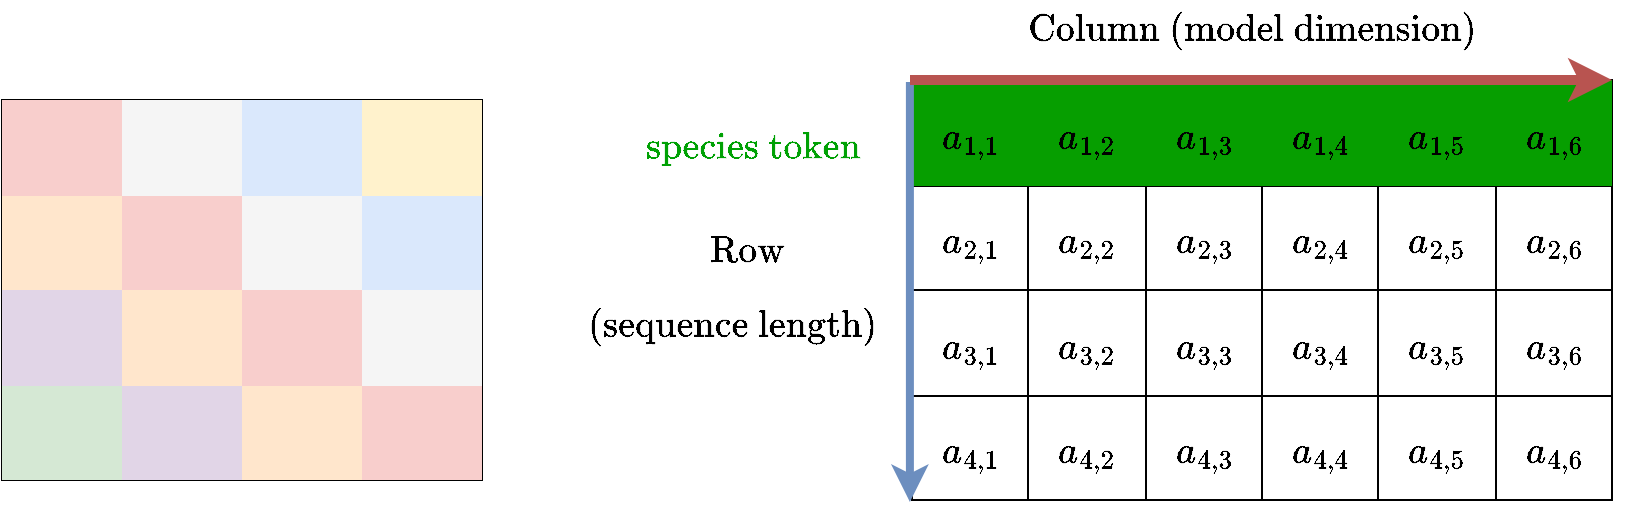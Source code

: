<mxfile version="24.4.0" type="github">
  <diagram name="Page-1" id="wGf5R7sx8XBUqBo0aK0b">
    <mxGraphModel dx="1793" dy="989" grid="1" gridSize="10" guides="1" tooltips="1" connect="1" arrows="1" fold="1" page="1" pageScale="1" pageWidth="850" pageHeight="1100" math="1" shadow="0">
      <root>
        <mxCell id="0" />
        <mxCell id="1" parent="0" />
        <mxCell id="F3wyyiee0PLoBlBI_Hny-25" value="" style="shape=table;startSize=0;container=1;collapsible=0;childLayout=tableLayout;rounded=1;fontSize=16;" parent="1" vertex="1">
          <mxGeometry x="1245" y="450" width="350" height="210" as="geometry" />
        </mxCell>
        <mxCell id="F3wyyiee0PLoBlBI_Hny-26" value="" style="shape=tableRow;horizontal=0;startSize=0;swimlaneHead=0;swimlaneBody=0;strokeColor=#d6b656;top=0;left=0;bottom=0;right=0;collapsible=0;dropTarget=0;fillColor=#069E00;points=[[0,0.5],[1,0.5]];portConstraint=eastwest;fontSize=17;" parent="F3wyyiee0PLoBlBI_Hny-25" vertex="1">
          <mxGeometry width="350" height="53" as="geometry" />
        </mxCell>
        <mxCell id="F3wyyiee0PLoBlBI_Hny-27" value="$$a_{1,1}$$" style="shape=partialRectangle;html=1;whiteSpace=wrap;connectable=0;strokeColor=inherit;overflow=hidden;fillColor=none;top=0;left=0;bottom=0;right=0;pointerEvents=1;fontSize=16;" parent="F3wyyiee0PLoBlBI_Hny-26" vertex="1">
          <mxGeometry width="58" height="53" as="geometry">
            <mxRectangle width="58" height="53" as="alternateBounds" />
          </mxGeometry>
        </mxCell>
        <mxCell id="F3wyyiee0PLoBlBI_Hny-28" value="$$a_{1,2}$$" style="shape=partialRectangle;html=1;whiteSpace=wrap;connectable=0;strokeColor=inherit;overflow=hidden;fillColor=none;top=0;left=0;bottom=0;right=0;pointerEvents=1;fontSize=16;" parent="F3wyyiee0PLoBlBI_Hny-26" vertex="1">
          <mxGeometry x="58" width="59" height="53" as="geometry">
            <mxRectangle width="59" height="53" as="alternateBounds" />
          </mxGeometry>
        </mxCell>
        <mxCell id="F3wyyiee0PLoBlBI_Hny-29" value="$$a_{1,3}$$" style="shape=partialRectangle;html=1;whiteSpace=wrap;connectable=0;strokeColor=inherit;overflow=hidden;fillColor=none;top=0;left=0;bottom=0;right=0;pointerEvents=1;fontSize=16;" parent="F3wyyiee0PLoBlBI_Hny-26" vertex="1">
          <mxGeometry x="117" width="58" height="53" as="geometry">
            <mxRectangle width="58" height="53" as="alternateBounds" />
          </mxGeometry>
        </mxCell>
        <mxCell id="F3wyyiee0PLoBlBI_Hny-30" value="$$a_{1,4}$$" style="shape=partialRectangle;html=1;whiteSpace=wrap;connectable=0;strokeColor=inherit;overflow=hidden;fillColor=none;top=0;left=0;bottom=0;right=0;pointerEvents=1;fontSize=16;" parent="F3wyyiee0PLoBlBI_Hny-26" vertex="1">
          <mxGeometry x="175" width="58" height="53" as="geometry">
            <mxRectangle width="58" height="53" as="alternateBounds" />
          </mxGeometry>
        </mxCell>
        <mxCell id="F3wyyiee0PLoBlBI_Hny-31" value="$$a_{1,5}$$" style="shape=partialRectangle;html=1;whiteSpace=wrap;connectable=0;strokeColor=inherit;overflow=hidden;fillColor=none;top=0;left=0;bottom=0;right=0;pointerEvents=1;fontSize=16;" parent="F3wyyiee0PLoBlBI_Hny-26" vertex="1">
          <mxGeometry x="233" width="59" height="53" as="geometry">
            <mxRectangle width="59" height="53" as="alternateBounds" />
          </mxGeometry>
        </mxCell>
        <mxCell id="F3wyyiee0PLoBlBI_Hny-32" value="$$a_{1,6}$$" style="shape=partialRectangle;html=1;whiteSpace=wrap;connectable=0;strokeColor=inherit;overflow=hidden;fillColor=none;top=0;left=0;bottom=0;right=0;pointerEvents=1;fontSize=16;" parent="F3wyyiee0PLoBlBI_Hny-26" vertex="1">
          <mxGeometry x="292" width="58" height="53" as="geometry">
            <mxRectangle width="58" height="53" as="alternateBounds" />
          </mxGeometry>
        </mxCell>
        <mxCell id="F3wyyiee0PLoBlBI_Hny-33" value="" style="shape=tableRow;horizontal=0;startSize=0;swimlaneHead=0;swimlaneBody=0;strokeColor=inherit;top=0;left=0;bottom=0;right=0;collapsible=0;dropTarget=0;fillColor=none;points=[[0,0.5],[1,0.5]];portConstraint=eastwest;" parent="F3wyyiee0PLoBlBI_Hny-25" vertex="1">
          <mxGeometry y="53" width="350" height="52" as="geometry" />
        </mxCell>
        <mxCell id="F3wyyiee0PLoBlBI_Hny-34" value="$$a_{2,1}$$" style="shape=partialRectangle;html=1;whiteSpace=wrap;connectable=0;strokeColor=inherit;overflow=hidden;fillColor=none;top=0;left=0;bottom=0;right=0;pointerEvents=1;fontSize=16;" parent="F3wyyiee0PLoBlBI_Hny-33" vertex="1">
          <mxGeometry width="58" height="52" as="geometry">
            <mxRectangle width="58" height="52" as="alternateBounds" />
          </mxGeometry>
        </mxCell>
        <mxCell id="F3wyyiee0PLoBlBI_Hny-35" value="$$a_{2,2}$$" style="shape=partialRectangle;html=1;whiteSpace=wrap;connectable=0;strokeColor=inherit;overflow=hidden;fillColor=none;top=0;left=0;bottom=0;right=0;pointerEvents=1;fontSize=16;" parent="F3wyyiee0PLoBlBI_Hny-33" vertex="1">
          <mxGeometry x="58" width="59" height="52" as="geometry">
            <mxRectangle width="59" height="52" as="alternateBounds" />
          </mxGeometry>
        </mxCell>
        <mxCell id="F3wyyiee0PLoBlBI_Hny-36" value="$$a_{2,3}$$" style="shape=partialRectangle;html=1;whiteSpace=wrap;connectable=0;strokeColor=inherit;overflow=hidden;fillColor=none;top=0;left=0;bottom=0;right=0;pointerEvents=1;fontSize=16;" parent="F3wyyiee0PLoBlBI_Hny-33" vertex="1">
          <mxGeometry x="117" width="58" height="52" as="geometry">
            <mxRectangle width="58" height="52" as="alternateBounds" />
          </mxGeometry>
        </mxCell>
        <mxCell id="F3wyyiee0PLoBlBI_Hny-37" value="$$a_{2,4}$$" style="shape=partialRectangle;html=1;whiteSpace=wrap;connectable=0;strokeColor=inherit;overflow=hidden;fillColor=none;top=0;left=0;bottom=0;right=0;pointerEvents=1;fontSize=16;" parent="F3wyyiee0PLoBlBI_Hny-33" vertex="1">
          <mxGeometry x="175" width="58" height="52" as="geometry">
            <mxRectangle width="58" height="52" as="alternateBounds" />
          </mxGeometry>
        </mxCell>
        <mxCell id="F3wyyiee0PLoBlBI_Hny-38" value="$$a_{2,5}$$" style="shape=partialRectangle;html=1;whiteSpace=wrap;connectable=0;strokeColor=inherit;overflow=hidden;fillColor=none;top=0;left=0;bottom=0;right=0;pointerEvents=1;fontSize=16;" parent="F3wyyiee0PLoBlBI_Hny-33" vertex="1">
          <mxGeometry x="233" width="59" height="52" as="geometry">
            <mxRectangle width="59" height="52" as="alternateBounds" />
          </mxGeometry>
        </mxCell>
        <mxCell id="F3wyyiee0PLoBlBI_Hny-39" value="$$a_{2,6}$$" style="shape=partialRectangle;html=1;whiteSpace=wrap;connectable=0;strokeColor=inherit;overflow=hidden;fillColor=none;top=0;left=0;bottom=0;right=0;pointerEvents=1;fontSize=16;" parent="F3wyyiee0PLoBlBI_Hny-33" vertex="1">
          <mxGeometry x="292" width="58" height="52" as="geometry">
            <mxRectangle width="58" height="52" as="alternateBounds" />
          </mxGeometry>
        </mxCell>
        <mxCell id="F3wyyiee0PLoBlBI_Hny-40" value="" style="shape=tableRow;horizontal=0;startSize=0;swimlaneHead=0;swimlaneBody=0;strokeColor=inherit;top=0;left=0;bottom=0;right=0;collapsible=0;dropTarget=0;fillColor=none;points=[[0,0.5],[1,0.5]];portConstraint=eastwest;" parent="F3wyyiee0PLoBlBI_Hny-25" vertex="1">
          <mxGeometry y="105" width="350" height="53" as="geometry" />
        </mxCell>
        <mxCell id="F3wyyiee0PLoBlBI_Hny-41" value="$$a_{3,1}$$" style="shape=partialRectangle;html=1;whiteSpace=wrap;connectable=0;strokeColor=inherit;overflow=hidden;fillColor=none;top=0;left=0;bottom=0;right=0;pointerEvents=1;fontSize=16;" parent="F3wyyiee0PLoBlBI_Hny-40" vertex="1">
          <mxGeometry width="58" height="53" as="geometry">
            <mxRectangle width="58" height="53" as="alternateBounds" />
          </mxGeometry>
        </mxCell>
        <mxCell id="F3wyyiee0PLoBlBI_Hny-42" value="$$a_{3,2}$$" style="shape=partialRectangle;html=1;whiteSpace=wrap;connectable=0;strokeColor=inherit;overflow=hidden;fillColor=none;top=0;left=0;bottom=0;right=0;pointerEvents=1;fontSize=16;" parent="F3wyyiee0PLoBlBI_Hny-40" vertex="1">
          <mxGeometry x="58" width="59" height="53" as="geometry">
            <mxRectangle width="59" height="53" as="alternateBounds" />
          </mxGeometry>
        </mxCell>
        <mxCell id="F3wyyiee0PLoBlBI_Hny-43" value="$$a_{3,3}$$" style="shape=partialRectangle;html=1;whiteSpace=wrap;connectable=0;strokeColor=inherit;overflow=hidden;fillColor=none;top=0;left=0;bottom=0;right=0;pointerEvents=1;fontSize=16;" parent="F3wyyiee0PLoBlBI_Hny-40" vertex="1">
          <mxGeometry x="117" width="58" height="53" as="geometry">
            <mxRectangle width="58" height="53" as="alternateBounds" />
          </mxGeometry>
        </mxCell>
        <mxCell id="F3wyyiee0PLoBlBI_Hny-44" value="$$a_{3,4}$$" style="shape=partialRectangle;html=1;whiteSpace=wrap;connectable=0;strokeColor=inherit;overflow=hidden;fillColor=none;top=0;left=0;bottom=0;right=0;pointerEvents=1;fontSize=16;" parent="F3wyyiee0PLoBlBI_Hny-40" vertex="1">
          <mxGeometry x="175" width="58" height="53" as="geometry">
            <mxRectangle width="58" height="53" as="alternateBounds" />
          </mxGeometry>
        </mxCell>
        <mxCell id="F3wyyiee0PLoBlBI_Hny-45" value="$$a_{3,5}$$" style="shape=partialRectangle;html=1;whiteSpace=wrap;connectable=0;strokeColor=inherit;overflow=hidden;fillColor=none;top=0;left=0;bottom=0;right=0;pointerEvents=1;fontSize=16;" parent="F3wyyiee0PLoBlBI_Hny-40" vertex="1">
          <mxGeometry x="233" width="59" height="53" as="geometry">
            <mxRectangle width="59" height="53" as="alternateBounds" />
          </mxGeometry>
        </mxCell>
        <mxCell id="F3wyyiee0PLoBlBI_Hny-46" value="$$a_{3,6}$$" style="shape=partialRectangle;html=1;whiteSpace=wrap;connectable=0;strokeColor=inherit;overflow=hidden;fillColor=none;top=0;left=0;bottom=0;right=0;pointerEvents=1;fontSize=16;" parent="F3wyyiee0PLoBlBI_Hny-40" vertex="1">
          <mxGeometry x="292" width="58" height="53" as="geometry">
            <mxRectangle width="58" height="53" as="alternateBounds" />
          </mxGeometry>
        </mxCell>
        <mxCell id="F3wyyiee0PLoBlBI_Hny-47" value="" style="shape=tableRow;horizontal=0;startSize=0;swimlaneHead=0;swimlaneBody=0;strokeColor=inherit;top=0;left=0;bottom=0;right=0;collapsible=0;dropTarget=0;fillColor=none;points=[[0,0.5],[1,0.5]];portConstraint=eastwest;" parent="F3wyyiee0PLoBlBI_Hny-25" vertex="1">
          <mxGeometry y="158" width="350" height="52" as="geometry" />
        </mxCell>
        <mxCell id="F3wyyiee0PLoBlBI_Hny-48" value="$$a_{4,1}$$" style="shape=partialRectangle;html=1;whiteSpace=wrap;connectable=0;strokeColor=inherit;overflow=hidden;fillColor=none;top=0;left=0;bottom=0;right=0;pointerEvents=1;fontSize=16;" parent="F3wyyiee0PLoBlBI_Hny-47" vertex="1">
          <mxGeometry width="58" height="52" as="geometry">
            <mxRectangle width="58" height="52" as="alternateBounds" />
          </mxGeometry>
        </mxCell>
        <mxCell id="F3wyyiee0PLoBlBI_Hny-49" value="$$a_{4,2}$$" style="shape=partialRectangle;html=1;whiteSpace=wrap;connectable=0;strokeColor=inherit;overflow=hidden;fillColor=none;top=0;left=0;bottom=0;right=0;pointerEvents=1;fontSize=16;" parent="F3wyyiee0PLoBlBI_Hny-47" vertex="1">
          <mxGeometry x="58" width="59" height="52" as="geometry">
            <mxRectangle width="59" height="52" as="alternateBounds" />
          </mxGeometry>
        </mxCell>
        <mxCell id="F3wyyiee0PLoBlBI_Hny-50" value="$$a_{4,3}$$" style="shape=partialRectangle;html=1;whiteSpace=wrap;connectable=0;strokeColor=inherit;overflow=hidden;fillColor=none;top=0;left=0;bottom=0;right=0;pointerEvents=1;fontSize=16;" parent="F3wyyiee0PLoBlBI_Hny-47" vertex="1">
          <mxGeometry x="117" width="58" height="52" as="geometry">
            <mxRectangle width="58" height="52" as="alternateBounds" />
          </mxGeometry>
        </mxCell>
        <mxCell id="F3wyyiee0PLoBlBI_Hny-51" value="$$a_{4,4}$$" style="shape=partialRectangle;html=1;whiteSpace=wrap;connectable=0;strokeColor=inherit;overflow=hidden;fillColor=none;top=0;left=0;bottom=0;right=0;pointerEvents=1;fontSize=16;" parent="F3wyyiee0PLoBlBI_Hny-47" vertex="1">
          <mxGeometry x="175" width="58" height="52" as="geometry">
            <mxRectangle width="58" height="52" as="alternateBounds" />
          </mxGeometry>
        </mxCell>
        <mxCell id="F3wyyiee0PLoBlBI_Hny-52" value="$$a_{4,5}$$" style="shape=partialRectangle;html=1;whiteSpace=wrap;connectable=0;strokeColor=inherit;overflow=hidden;fillColor=none;top=0;left=0;bottom=0;right=0;pointerEvents=1;fontSize=16;" parent="F3wyyiee0PLoBlBI_Hny-47" vertex="1">
          <mxGeometry x="233" width="59" height="52" as="geometry">
            <mxRectangle width="59" height="52" as="alternateBounds" />
          </mxGeometry>
        </mxCell>
        <mxCell id="F3wyyiee0PLoBlBI_Hny-53" value="$$a_{4,6}$$" style="shape=partialRectangle;html=1;whiteSpace=wrap;connectable=0;strokeColor=inherit;overflow=hidden;fillColor=none;top=0;left=0;bottom=0;right=0;pointerEvents=1;fontSize=16;" parent="F3wyyiee0PLoBlBI_Hny-47" vertex="1">
          <mxGeometry x="292" width="58" height="52" as="geometry">
            <mxRectangle width="58" height="52" as="alternateBounds" />
          </mxGeometry>
        </mxCell>
        <mxCell id="1sqNqoG4s8r2B1xqitDS-2" value="" style="endArrow=classic;html=1;rounded=0;exitX=-0.003;exitY=0.019;exitDx=0;exitDy=0;exitPerimeter=0;entryX=-0.003;entryY=1.019;entryDx=0;entryDy=0;entryPerimeter=0;fillColor=#dae8fc;strokeColor=#6c8ebf;strokeWidth=4;" parent="F3wyyiee0PLoBlBI_Hny-25" source="F3wyyiee0PLoBlBI_Hny-26" target="F3wyyiee0PLoBlBI_Hny-47" edge="1">
          <mxGeometry width="50" height="50" relative="1" as="geometry">
            <mxPoint x="10" y="70" as="sourcePoint" />
            <mxPoint x="60" y="20" as="targetPoint" />
          </mxGeometry>
        </mxCell>
        <mxCell id="1sqNqoG4s8r2B1xqitDS-3" value="" style="endArrow=classic;html=1;rounded=0;strokeWidth=5;fillColor=#f8cecc;strokeColor=#b85450;" parent="F3wyyiee0PLoBlBI_Hny-25" edge="1">
          <mxGeometry width="50" height="50" relative="1" as="geometry">
            <mxPoint x="-1" as="sourcePoint" />
            <mxPoint x="350" as="targetPoint" />
          </mxGeometry>
        </mxCell>
        <mxCell id="1sqNqoG4s8r2B1xqitDS-4" value="$$\text{Column (model dimension)} $$" style="text;html=1;align=center;verticalAlign=middle;resizable=0;points=[];autosize=1;strokeColor=none;fillColor=none;fontSize=16;" parent="1" vertex="1">
          <mxGeometry x="1270" y="410" width="290" height="30" as="geometry" />
        </mxCell>
        <mxCell id="1sqNqoG4s8r2B1xqitDS-6" value="$$\text{Row }$$" style="text;html=1;align=center;verticalAlign=middle;resizable=0;points=[];autosize=1;strokeColor=none;fillColor=none;fontSize=16;" parent="1" vertex="1">
          <mxGeometry x="1095" y="520" width="140" height="30" as="geometry" />
        </mxCell>
        <mxCell id="1sqNqoG4s8r2B1xqitDS-12" value="&lt;div style=&quot;font-size: 16px;&quot;&gt;$$\text{(sequence length)}$$&lt;/div&gt;" style="text;html=1;align=center;verticalAlign=middle;resizable=0;points=[];autosize=1;strokeColor=none;fillColor=none;fontSize=16;" parent="1" vertex="1">
          <mxGeometry x="1040" y="558" width="230" height="30" as="geometry" />
        </mxCell>
        <mxCell id="zw45EAOEBZMLgNeasYMU-1" value="&lt;font&gt;&lt;span style=&quot;background-color: rgb(248, 228, 92);&quot;&gt;$$\text{species token} $$&lt;/span&gt;&lt;/font&gt;" style="text;html=1;align=center;verticalAlign=middle;resizable=0;points=[];autosize=1;strokeColor=none;fillColor=none;fontSize=16;fontColor=#00A105;" vertex="1" parent="1">
          <mxGeometry x="1065" y="468" width="200" height="30" as="geometry" />
        </mxCell>
        <mxCell id="zw45EAOEBZMLgNeasYMU-108" value="" style="shape=table;startSize=0;container=1;collapsible=0;childLayout=tableLayout;" vertex="1" parent="1">
          <mxGeometry x="790" y="460" width="240" height="190" as="geometry" />
        </mxCell>
        <mxCell id="zw45EAOEBZMLgNeasYMU-109" value="" style="shape=tableRow;horizontal=0;startSize=0;swimlaneHead=0;swimlaneBody=0;strokeColor=inherit;top=0;left=0;bottom=0;right=0;collapsible=0;dropTarget=0;fillColor=none;points=[[0,0.5],[1,0.5]];portConstraint=eastwest;" vertex="1" parent="zw45EAOEBZMLgNeasYMU-108">
          <mxGeometry width="240" height="48" as="geometry" />
        </mxCell>
        <mxCell id="zw45EAOEBZMLgNeasYMU-110" value="" style="shape=partialRectangle;html=1;whiteSpace=wrap;connectable=0;strokeColor=#b85450;overflow=hidden;fillColor=#f8cecc;top=0;left=0;bottom=0;right=0;pointerEvents=1;" vertex="1" parent="zw45EAOEBZMLgNeasYMU-109">
          <mxGeometry width="60" height="48" as="geometry">
            <mxRectangle width="60" height="48" as="alternateBounds" />
          </mxGeometry>
        </mxCell>
        <mxCell id="zw45EAOEBZMLgNeasYMU-111" value="" style="shape=partialRectangle;html=1;whiteSpace=wrap;connectable=0;strokeColor=#666666;overflow=hidden;fillColor=#f5f5f5;top=0;left=0;bottom=0;right=0;pointerEvents=1;fontColor=#333333;" vertex="1" parent="zw45EAOEBZMLgNeasYMU-109">
          <mxGeometry x="60" width="60" height="48" as="geometry">
            <mxRectangle width="60" height="48" as="alternateBounds" />
          </mxGeometry>
        </mxCell>
        <mxCell id="zw45EAOEBZMLgNeasYMU-112" value="" style="shape=partialRectangle;html=1;whiteSpace=wrap;connectable=0;strokeColor=#6c8ebf;overflow=hidden;fillColor=#dae8fc;top=0;left=0;bottom=0;right=0;pointerEvents=1;" vertex="1" parent="zw45EAOEBZMLgNeasYMU-109">
          <mxGeometry x="120" width="60" height="48" as="geometry">
            <mxRectangle width="60" height="48" as="alternateBounds" />
          </mxGeometry>
        </mxCell>
        <mxCell id="zw45EAOEBZMLgNeasYMU-113" value="" style="shape=partialRectangle;html=1;whiteSpace=wrap;connectable=0;strokeColor=#d6b656;overflow=hidden;fillColor=#fff2cc;top=0;left=0;bottom=0;right=0;pointerEvents=1;" vertex="1" parent="zw45EAOEBZMLgNeasYMU-109">
          <mxGeometry x="180" width="60" height="48" as="geometry">
            <mxRectangle width="60" height="48" as="alternateBounds" />
          </mxGeometry>
        </mxCell>
        <mxCell id="zw45EAOEBZMLgNeasYMU-114" value="" style="shape=tableRow;horizontal=0;startSize=0;swimlaneHead=0;swimlaneBody=0;strokeColor=inherit;top=0;left=0;bottom=0;right=0;collapsible=0;dropTarget=0;fillColor=none;points=[[0,0.5],[1,0.5]];portConstraint=eastwest;" vertex="1" parent="zw45EAOEBZMLgNeasYMU-108">
          <mxGeometry y="48" width="240" height="47" as="geometry" />
        </mxCell>
        <mxCell id="zw45EAOEBZMLgNeasYMU-115" value="" style="shape=partialRectangle;html=1;whiteSpace=wrap;connectable=0;strokeColor=#d79b00;overflow=hidden;fillColor=#ffe6cc;top=0;left=0;bottom=0;right=0;pointerEvents=1;" vertex="1" parent="zw45EAOEBZMLgNeasYMU-114">
          <mxGeometry width="60" height="47" as="geometry">
            <mxRectangle width="60" height="47" as="alternateBounds" />
          </mxGeometry>
        </mxCell>
        <mxCell id="zw45EAOEBZMLgNeasYMU-116" value="" style="shape=partialRectangle;html=1;whiteSpace=wrap;connectable=0;strokeColor=#b85450;overflow=hidden;fillColor=#f8cecc;top=0;left=0;bottom=0;right=0;pointerEvents=1;" vertex="1" parent="zw45EAOEBZMLgNeasYMU-114">
          <mxGeometry x="60" width="60" height="47" as="geometry">
            <mxRectangle width="60" height="47" as="alternateBounds" />
          </mxGeometry>
        </mxCell>
        <mxCell id="zw45EAOEBZMLgNeasYMU-117" value="" style="shape=partialRectangle;html=1;whiteSpace=wrap;connectable=0;strokeColor=#666666;overflow=hidden;fillColor=#f5f5f5;top=0;left=0;bottom=0;right=0;pointerEvents=1;fontColor=#333333;" vertex="1" parent="zw45EAOEBZMLgNeasYMU-114">
          <mxGeometry x="120" width="60" height="47" as="geometry">
            <mxRectangle width="60" height="47" as="alternateBounds" />
          </mxGeometry>
        </mxCell>
        <mxCell id="zw45EAOEBZMLgNeasYMU-118" value="" style="shape=partialRectangle;html=1;whiteSpace=wrap;connectable=0;strokeColor=#6c8ebf;overflow=hidden;fillColor=#dae8fc;top=0;left=0;bottom=0;right=0;pointerEvents=1;" vertex="1" parent="zw45EAOEBZMLgNeasYMU-114">
          <mxGeometry x="180" width="60" height="47" as="geometry">
            <mxRectangle width="60" height="47" as="alternateBounds" />
          </mxGeometry>
        </mxCell>
        <mxCell id="zw45EAOEBZMLgNeasYMU-119" value="" style="shape=tableRow;horizontal=0;startSize=0;swimlaneHead=0;swimlaneBody=0;strokeColor=inherit;top=0;left=0;bottom=0;right=0;collapsible=0;dropTarget=0;fillColor=none;points=[[0,0.5],[1,0.5]];portConstraint=eastwest;" vertex="1" parent="zw45EAOEBZMLgNeasYMU-108">
          <mxGeometry y="95" width="240" height="48" as="geometry" />
        </mxCell>
        <mxCell id="zw45EAOEBZMLgNeasYMU-120" value="" style="shape=partialRectangle;html=1;whiteSpace=wrap;connectable=0;strokeColor=#9673a6;overflow=hidden;fillColor=#e1d5e7;top=0;left=0;bottom=0;right=0;pointerEvents=1;" vertex="1" parent="zw45EAOEBZMLgNeasYMU-119">
          <mxGeometry width="60" height="48" as="geometry">
            <mxRectangle width="60" height="48" as="alternateBounds" />
          </mxGeometry>
        </mxCell>
        <mxCell id="zw45EAOEBZMLgNeasYMU-121" value="" style="shape=partialRectangle;html=1;whiteSpace=wrap;connectable=0;strokeColor=#d79b00;overflow=hidden;fillColor=#ffe6cc;top=0;left=0;bottom=0;right=0;pointerEvents=1;" vertex="1" parent="zw45EAOEBZMLgNeasYMU-119">
          <mxGeometry x="60" width="60" height="48" as="geometry">
            <mxRectangle width="60" height="48" as="alternateBounds" />
          </mxGeometry>
        </mxCell>
        <mxCell id="zw45EAOEBZMLgNeasYMU-122" value="" style="shape=partialRectangle;html=1;whiteSpace=wrap;connectable=0;strokeColor=#b85450;overflow=hidden;fillColor=#f8cecc;top=0;left=0;bottom=0;right=0;pointerEvents=1;" vertex="1" parent="zw45EAOEBZMLgNeasYMU-119">
          <mxGeometry x="120" width="60" height="48" as="geometry">
            <mxRectangle width="60" height="48" as="alternateBounds" />
          </mxGeometry>
        </mxCell>
        <mxCell id="zw45EAOEBZMLgNeasYMU-123" value="" style="shape=partialRectangle;html=1;whiteSpace=wrap;connectable=0;strokeColor=#666666;overflow=hidden;fillColor=#f5f5f5;top=0;left=0;bottom=0;right=0;pointerEvents=1;fontColor=#333333;" vertex="1" parent="zw45EAOEBZMLgNeasYMU-119">
          <mxGeometry x="180" width="60" height="48" as="geometry">
            <mxRectangle width="60" height="48" as="alternateBounds" />
          </mxGeometry>
        </mxCell>
        <mxCell id="zw45EAOEBZMLgNeasYMU-124" value="" style="shape=tableRow;horizontal=0;startSize=0;swimlaneHead=0;swimlaneBody=0;strokeColor=inherit;top=0;left=0;bottom=0;right=0;collapsible=0;dropTarget=0;fillColor=none;points=[[0,0.5],[1,0.5]];portConstraint=eastwest;" vertex="1" parent="zw45EAOEBZMLgNeasYMU-108">
          <mxGeometry y="143" width="240" height="47" as="geometry" />
        </mxCell>
        <mxCell id="zw45EAOEBZMLgNeasYMU-125" value="" style="shape=partialRectangle;html=1;whiteSpace=wrap;connectable=0;strokeColor=#82b366;overflow=hidden;fillColor=#d5e8d4;top=0;left=0;bottom=0;right=0;pointerEvents=1;" vertex="1" parent="zw45EAOEBZMLgNeasYMU-124">
          <mxGeometry width="60" height="47" as="geometry">
            <mxRectangle width="60" height="47" as="alternateBounds" />
          </mxGeometry>
        </mxCell>
        <mxCell id="zw45EAOEBZMLgNeasYMU-126" value="" style="shape=partialRectangle;html=1;whiteSpace=wrap;connectable=0;strokeColor=#9673a6;overflow=hidden;fillColor=#e1d5e7;top=0;left=0;bottom=0;right=0;pointerEvents=1;" vertex="1" parent="zw45EAOEBZMLgNeasYMU-124">
          <mxGeometry x="60" width="60" height="47" as="geometry">
            <mxRectangle width="60" height="47" as="alternateBounds" />
          </mxGeometry>
        </mxCell>
        <mxCell id="zw45EAOEBZMLgNeasYMU-127" value="" style="shape=partialRectangle;html=1;whiteSpace=wrap;connectable=0;strokeColor=#d79b00;overflow=hidden;fillColor=#ffe6cc;top=0;left=0;bottom=0;right=0;pointerEvents=1;" vertex="1" parent="zw45EAOEBZMLgNeasYMU-124">
          <mxGeometry x="120" width="60" height="47" as="geometry">
            <mxRectangle width="60" height="47" as="alternateBounds" />
          </mxGeometry>
        </mxCell>
        <mxCell id="zw45EAOEBZMLgNeasYMU-128" value="" style="shape=partialRectangle;html=1;whiteSpace=wrap;connectable=0;strokeColor=#b85450;overflow=hidden;fillColor=#f8cecc;top=0;left=0;bottom=0;right=0;pointerEvents=1;" vertex="1" parent="zw45EAOEBZMLgNeasYMU-124">
          <mxGeometry x="180" width="60" height="47" as="geometry">
            <mxRectangle width="60" height="47" as="alternateBounds" />
          </mxGeometry>
        </mxCell>
      </root>
    </mxGraphModel>
  </diagram>
</mxfile>
